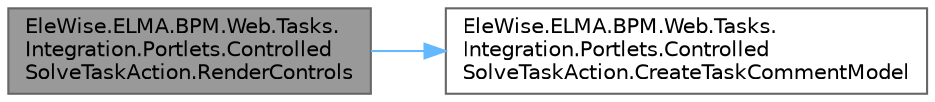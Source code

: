 digraph "EleWise.ELMA.BPM.Web.Tasks.Integration.Portlets.ControlledSolveTaskAction.RenderControls"
{
 // LATEX_PDF_SIZE
  bgcolor="transparent";
  edge [fontname=Helvetica,fontsize=10,labelfontname=Helvetica,labelfontsize=10];
  node [fontname=Helvetica,fontsize=10,shape=box,height=0.2,width=0.4];
  rankdir="LR";
  Node1 [id="Node000001",label="EleWise.ELMA.BPM.Web.Tasks.\lIntegration.Portlets.Controlled\lSolveTaskAction.RenderControls",height=0.2,width=0.4,color="gray40", fillcolor="grey60", style="filled", fontcolor="black",tooltip=" "];
  Node1 -> Node2 [id="edge1_Node000001_Node000002",color="steelblue1",style="solid",tooltip=" "];
  Node2 [id="Node000002",label="EleWise.ELMA.BPM.Web.Tasks.\lIntegration.Portlets.Controlled\lSolveTaskAction.CreateTaskCommentModel",height=0.2,width=0.4,color="grey40", fillcolor="white", style="filled",URL="$class_ele_wise_1_1_e_l_m_a_1_1_b_p_m_1_1_web_1_1_tasks_1_1_integration_1_1_portlets_1_1_controlled_solve_task_action.html#ae3ebfe0b77a173c7d25dc58352018e6a",tooltip=" "];
}
